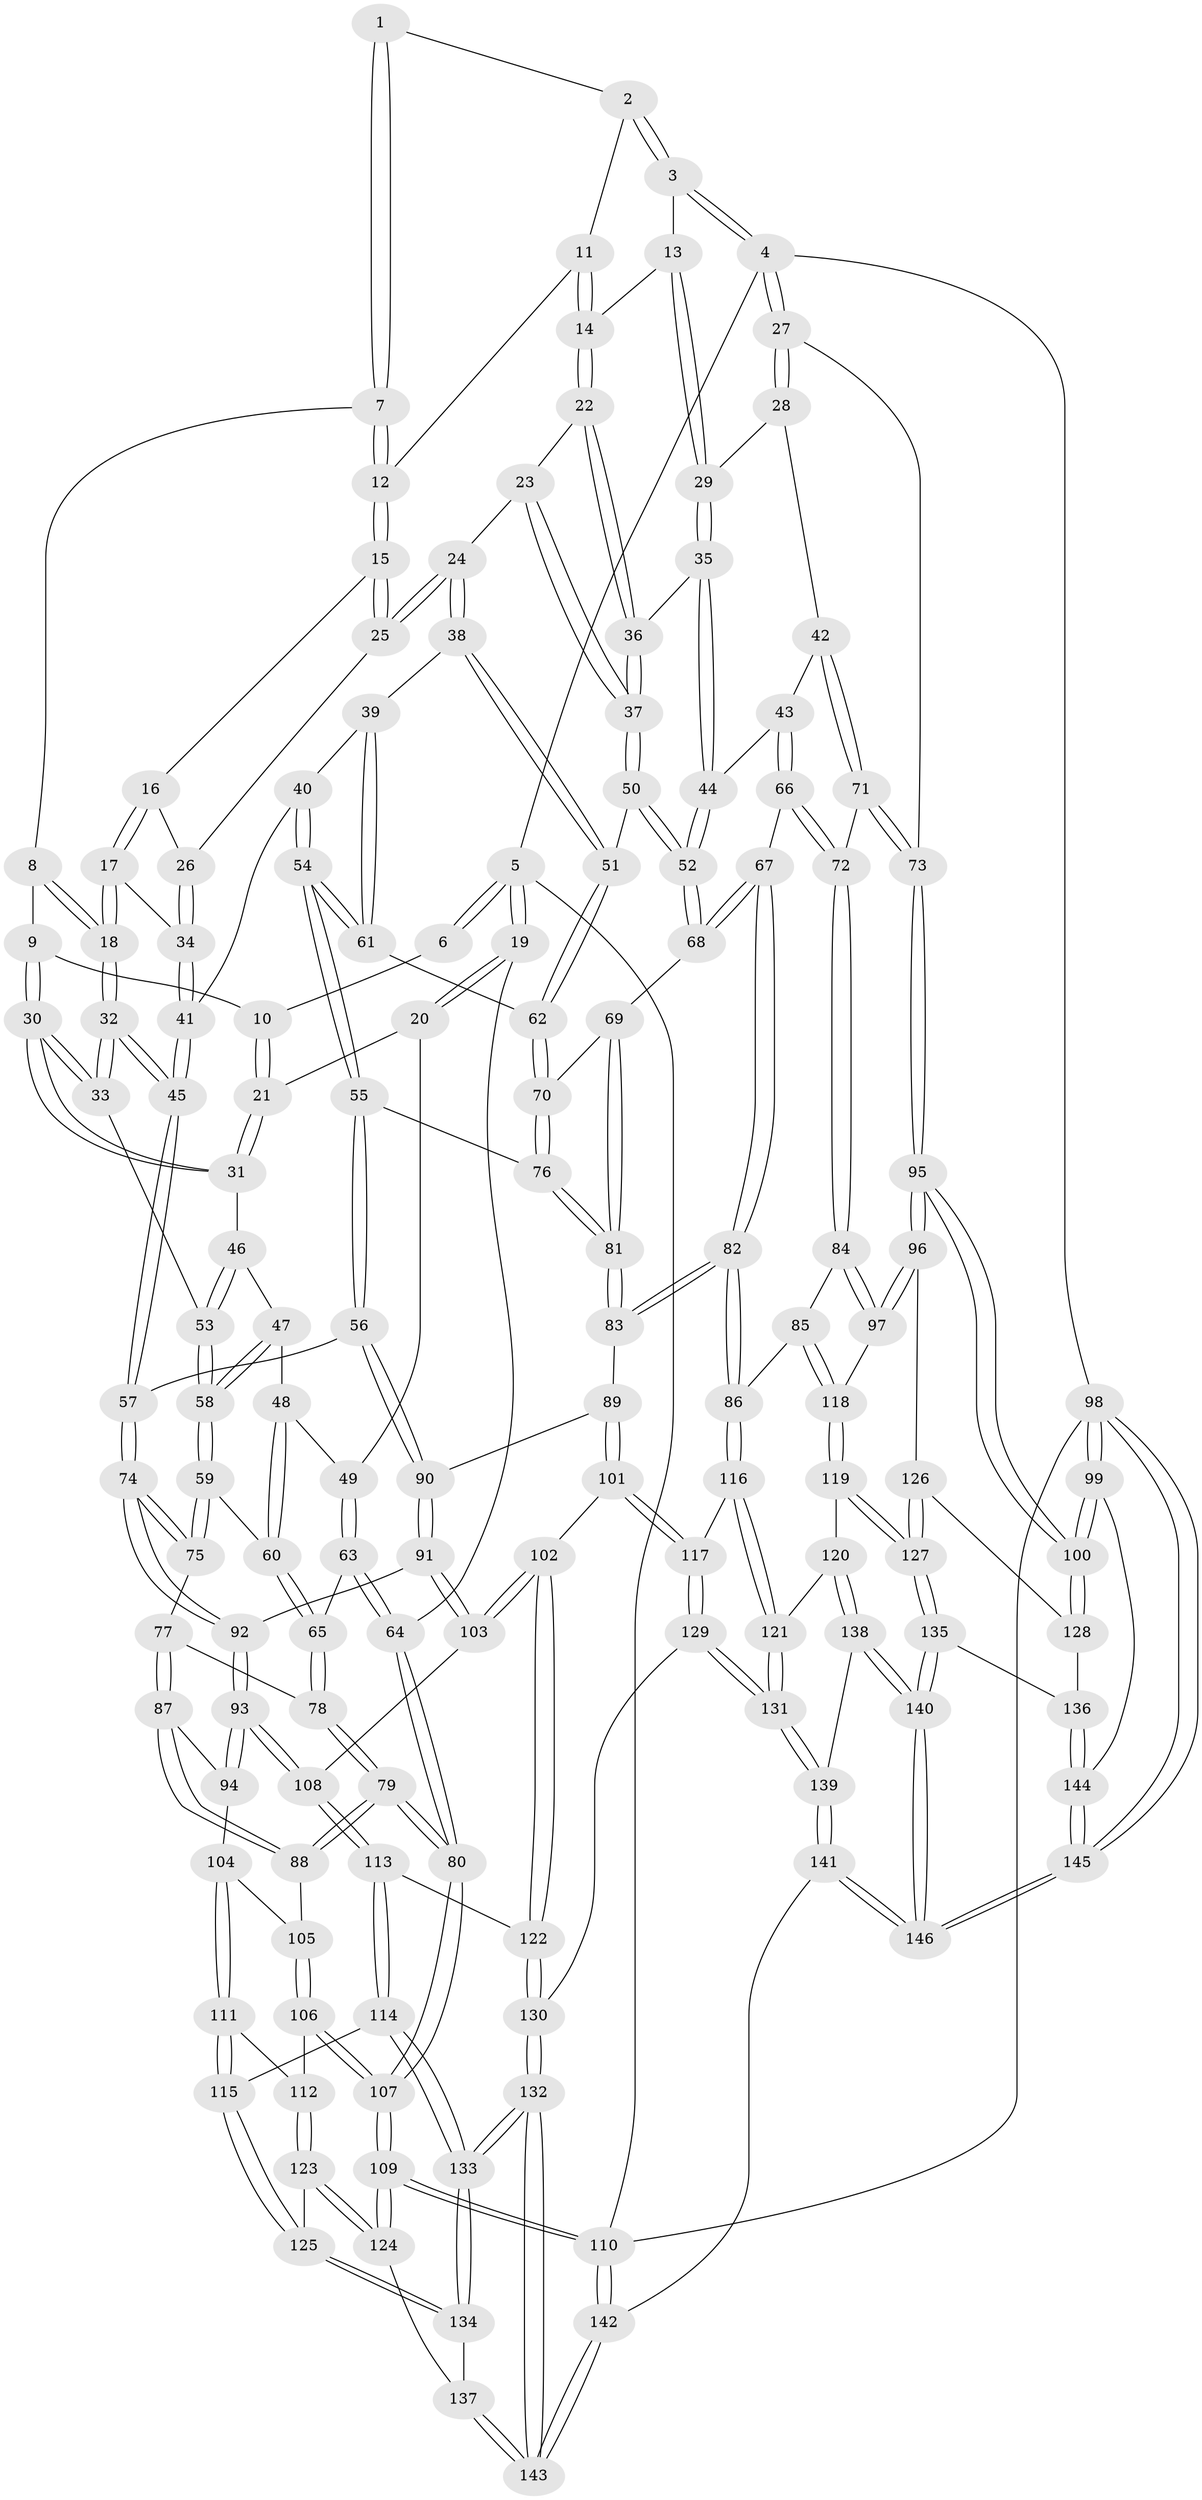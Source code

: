 // Generated by graph-tools (version 1.1) at 2025/51/03/09/25 03:51:05]
// undirected, 146 vertices, 362 edges
graph export_dot {
graph [start="1"]
  node [color=gray90,style=filled];
  1 [pos="+0.31824411832662064+0"];
  2 [pos="+0.5844560063422214+0"];
  3 [pos="+0.9115783187654432+0"];
  4 [pos="+1+0"];
  5 [pos="+0+0"];
  6 [pos="+0.28861085498177114+0"];
  7 [pos="+0.36729071556523446+0"];
  8 [pos="+0.36517058955657994+0"];
  9 [pos="+0.24106665494341192+0.1230738432916067"];
  10 [pos="+0.164087724276998+0.05909563962208729"];
  11 [pos="+0.5717038740431349+0.03186406798694519"];
  12 [pos="+0.5050937682252004+0.07295733474531564"];
  13 [pos="+0.8136546289258781+0"];
  14 [pos="+0.669010163356844+0.09817470379640718"];
  15 [pos="+0.5064263056161555+0.0839783011046176"];
  16 [pos="+0.49882450379199966+0.09674936614062381"];
  17 [pos="+0.4405661763102378+0.16568120582305565"];
  18 [pos="+0.3753326672154561+0.16236512984736098"];
  19 [pos="+0+0"];
  20 [pos="+0.010320212303124255+0.10645001709986084"];
  21 [pos="+0.06754449727930137+0.12052942823791878"];
  22 [pos="+0.6617692974489254+0.11555838417845841"];
  23 [pos="+0.6511973516724991+0.1279524455176383"];
  24 [pos="+0.5927363312122155+0.16866846956433668"];
  25 [pos="+0.5768334075794095+0.1588854638916347"];
  26 [pos="+0.5055066596026979+0.16760595589583202"];
  27 [pos="+1+0.09823366503447287"];
  28 [pos="+0.886934095388049+0.139490050865"];
  29 [pos="+0.8348005359485504+0.0702905955599081"];
  30 [pos="+0.25608284629176853+0.22764675750777716"];
  31 [pos="+0.0906953971383006+0.1516416675075595"];
  32 [pos="+0.3113957156162439+0.24918924675575418"];
  33 [pos="+0.2588405774647278+0.23150161323736734"];
  34 [pos="+0.47233858658488526+0.19044972593745071"];
  35 [pos="+0.7773550394391135+0.20011727972450027"];
  36 [pos="+0.7379811764796773+0.20604537228812894"];
  37 [pos="+0.6931156316062079+0.26317268180722303"];
  38 [pos="+0.5778329920032994+0.23508141492240509"];
  39 [pos="+0.5773679877315041+0.23551254277811687"];
  40 [pos="+0.5017183102145811+0.22920532120547432"];
  41 [pos="+0.4869702432146655+0.21959130606313826"];
  42 [pos="+0.9197232509717089+0.2552894556597231"];
  43 [pos="+0.836724172931466+0.2723456389501509"];
  44 [pos="+0.8123864212360614+0.26495114791680013"];
  45 [pos="+0.3466947220117426+0.3109690765976899"];
  46 [pos="+0.0928096494182217+0.21889525475385388"];
  47 [pos="+0.07260153313615637+0.2585707234437004"];
  48 [pos="+0.06113118697397888+0.27076604786980035"];
  49 [pos="+0.04428123273822711+0.27800743467310446"];
  50 [pos="+0.6897817178185365+0.2737670743511397"];
  51 [pos="+0.68675094288623+0.2734702295699293"];
  52 [pos="+0.7178722984288012+0.31151157610307256"];
  53 [pos="+0.16907362525004782+0.29828311242605426"];
  54 [pos="+0.4604326320468673+0.3455617112193752"];
  55 [pos="+0.423916956815146+0.39409992632590807"];
  56 [pos="+0.4167085007728848+0.39655772358939856"];
  57 [pos="+0.3722661403410665+0.3846430269205514"];
  58 [pos="+0.16332685360191668+0.30663285527334916"];
  59 [pos="+0.15183427505207225+0.32918836196525814"];
  60 [pos="+0.13732055831066659+0.33664681737291774"];
  61 [pos="+0.5724607943452+0.26056691483109223"];
  62 [pos="+0.5898857571596026+0.3459754474292125"];
  63 [pos="+0+0.31888058376849476"];
  64 [pos="+0+0.3896305289985044"];
  65 [pos="+0.12647952895524828+0.34564935286309656"];
  66 [pos="+0.809899120874062+0.3971858513601918"];
  67 [pos="+0.7613199438127698+0.39340778215738176"];
  68 [pos="+0.7179975507987333+0.3408832890907575"];
  69 [pos="+0.6529871564566281+0.37463815757827323"];
  70 [pos="+0.5893828499411049+0.3523281860427505"];
  71 [pos="+1+0.34471043398902074"];
  72 [pos="+0.9031147424297542+0.4524670152968263"];
  73 [pos="+1+0.33570772452936604"];
  74 [pos="+0.2840422702235027+0.46241797900190595"];
  75 [pos="+0.25957971220366305+0.4540953116889238"];
  76 [pos="+0.5381959940387676+0.3952304580109165"];
  77 [pos="+0.14242528115384012+0.46046608761672375"];
  78 [pos="+0.10785659754186172+0.392425315939069"];
  79 [pos="+0+0.47527631074745896"];
  80 [pos="+0+0.47167632438245133"];
  81 [pos="+0.6475816735117911+0.5238148046093695"];
  82 [pos="+0.6646409237018036+0.5540537311155675"];
  83 [pos="+0.6585738234327542+0.5499543011414217"];
  84 [pos="+0.8970050816965699+0.47123036520903633"];
  85 [pos="+0.7059075813087742+0.587470883406121"];
  86 [pos="+0.6843806057023145+0.5830998189547172"];
  87 [pos="+0.07970315837221262+0.5232545841731625"];
  88 [pos="+0.004685782983351531+0.534693277591447"];
  89 [pos="+0.5211761688343173+0.5516701008431534"];
  90 [pos="+0.4797650696919367+0.5393384949471259"];
  91 [pos="+0.43765904102298236+0.5872124083729842"];
  92 [pos="+0.27550958868032066+0.5559012956593715"];
  93 [pos="+0.2648778365072818+0.5787681884800143"];
  94 [pos="+0.17605929636276862+0.5840626925421556"];
  95 [pos="+1+0.6920097586646121"];
  96 [pos="+0.9919034389561908+0.6689693141285847"];
  97 [pos="+0.9460831072388645+0.643567056469005"];
  98 [pos="+1+1"];
  99 [pos="+1+1"];
  100 [pos="+1+0.8604245256920156"];
  101 [pos="+0.5102655762434877+0.7182030235517574"];
  102 [pos="+0.44708742453240596+0.7061734554835907"];
  103 [pos="+0.4302788407383002+0.6680059303462562"];
  104 [pos="+0.13249173946981183+0.6384338295014167"];
  105 [pos="+0.021339515110257515+0.5617846229629178"];
  106 [pos="+0.06987595613444696+0.6855500611132489"];
  107 [pos="+0+0.8727836786838183"];
  108 [pos="+0.2730560077498754+0.6251820768817535"];
  109 [pos="+0+0.9249112320546102"];
  110 [pos="+0+1"];
  111 [pos="+0.1184197133687251+0.6930319309412045"];
  112 [pos="+0.09528028360512879+0.6941944044454006"];
  113 [pos="+0.25332744134708757+0.7329236117657456"];
  114 [pos="+0.23430264460924885+0.7577141462003651"];
  115 [pos="+0.2035944005179347+0.753492091898692"];
  116 [pos="+0.6325146180932665+0.6812697373474412"];
  117 [pos="+0.5134385395534047+0.7197193656260212"];
  118 [pos="+0.8091761887248278+0.6697611611590388"];
  119 [pos="+0.796911312570795+0.8132611101330516"];
  120 [pos="+0.689287701696614+0.8238143537547457"];
  121 [pos="+0.6814886071401789+0.821607213242024"];
  122 [pos="+0.4096511576663449+0.7405976676815411"];
  123 [pos="+0.047451300765292165+0.8272544114666056"];
  124 [pos="+0+0.892661251065305"];
  125 [pos="+0.07737297028346539+0.8256948086757824"];
  126 [pos="+0.9658192080899489+0.7088648522644566"];
  127 [pos="+0.806596422861793+0.821011673109068"];
  128 [pos="+0.9192758098930754+0.845131663595033"];
  129 [pos="+0.5306924056803884+0.8320162075785003"];
  130 [pos="+0.4022167448418602+0.8560239702279301"];
  131 [pos="+0.5795575144736055+0.8797687312045063"];
  132 [pos="+0.31007495197145324+0.9708255642121262"];
  133 [pos="+0.27174947867844335+0.903838998209448"];
  134 [pos="+0.13944220334584725+0.8793933781734535"];
  135 [pos="+0.8461532803560478+0.8695859061960026"];
  136 [pos="+0.8637909838771648+0.8749057083091082"];
  137 [pos="+0.08947632617312179+0.9371846940475089"];
  138 [pos="+0.7109002388144139+0.9289650036340595"];
  139 [pos="+0.5688470900779762+0.939887939217537"];
  140 [pos="+0.7462255782581136+1"];
  141 [pos="+0.5112336257430309+1"];
  142 [pos="+0.3383003457438143+1"];
  143 [pos="+0.3189342764439153+1"];
  144 [pos="+0.8701053311842024+0.8838713454253343"];
  145 [pos="+1+1"];
  146 [pos="+0.6947615356032766+1"];
  1 -- 2;
  1 -- 7;
  1 -- 7;
  2 -- 3;
  2 -- 3;
  2 -- 11;
  3 -- 4;
  3 -- 4;
  3 -- 13;
  4 -- 5;
  4 -- 27;
  4 -- 27;
  4 -- 98;
  5 -- 6;
  5 -- 6;
  5 -- 19;
  5 -- 19;
  5 -- 110;
  6 -- 10;
  7 -- 8;
  7 -- 12;
  7 -- 12;
  8 -- 9;
  8 -- 18;
  8 -- 18;
  9 -- 10;
  9 -- 30;
  9 -- 30;
  10 -- 21;
  10 -- 21;
  11 -- 12;
  11 -- 14;
  11 -- 14;
  12 -- 15;
  12 -- 15;
  13 -- 14;
  13 -- 29;
  13 -- 29;
  14 -- 22;
  14 -- 22;
  15 -- 16;
  15 -- 25;
  15 -- 25;
  16 -- 17;
  16 -- 17;
  16 -- 26;
  17 -- 18;
  17 -- 18;
  17 -- 34;
  18 -- 32;
  18 -- 32;
  19 -- 20;
  19 -- 20;
  19 -- 64;
  20 -- 21;
  20 -- 49;
  21 -- 31;
  21 -- 31;
  22 -- 23;
  22 -- 36;
  22 -- 36;
  23 -- 24;
  23 -- 37;
  23 -- 37;
  24 -- 25;
  24 -- 25;
  24 -- 38;
  24 -- 38;
  25 -- 26;
  26 -- 34;
  26 -- 34;
  27 -- 28;
  27 -- 28;
  27 -- 73;
  28 -- 29;
  28 -- 42;
  29 -- 35;
  29 -- 35;
  30 -- 31;
  30 -- 31;
  30 -- 33;
  30 -- 33;
  31 -- 46;
  32 -- 33;
  32 -- 33;
  32 -- 45;
  32 -- 45;
  33 -- 53;
  34 -- 41;
  34 -- 41;
  35 -- 36;
  35 -- 44;
  35 -- 44;
  36 -- 37;
  36 -- 37;
  37 -- 50;
  37 -- 50;
  38 -- 39;
  38 -- 51;
  38 -- 51;
  39 -- 40;
  39 -- 61;
  39 -- 61;
  40 -- 41;
  40 -- 54;
  40 -- 54;
  41 -- 45;
  41 -- 45;
  42 -- 43;
  42 -- 71;
  42 -- 71;
  43 -- 44;
  43 -- 66;
  43 -- 66;
  44 -- 52;
  44 -- 52;
  45 -- 57;
  45 -- 57;
  46 -- 47;
  46 -- 53;
  46 -- 53;
  47 -- 48;
  47 -- 58;
  47 -- 58;
  48 -- 49;
  48 -- 60;
  48 -- 60;
  49 -- 63;
  49 -- 63;
  50 -- 51;
  50 -- 52;
  50 -- 52;
  51 -- 62;
  51 -- 62;
  52 -- 68;
  52 -- 68;
  53 -- 58;
  53 -- 58;
  54 -- 55;
  54 -- 55;
  54 -- 61;
  54 -- 61;
  55 -- 56;
  55 -- 56;
  55 -- 76;
  56 -- 57;
  56 -- 90;
  56 -- 90;
  57 -- 74;
  57 -- 74;
  58 -- 59;
  58 -- 59;
  59 -- 60;
  59 -- 75;
  59 -- 75;
  60 -- 65;
  60 -- 65;
  61 -- 62;
  62 -- 70;
  62 -- 70;
  63 -- 64;
  63 -- 64;
  63 -- 65;
  64 -- 80;
  64 -- 80;
  65 -- 78;
  65 -- 78;
  66 -- 67;
  66 -- 72;
  66 -- 72;
  67 -- 68;
  67 -- 68;
  67 -- 82;
  67 -- 82;
  68 -- 69;
  69 -- 70;
  69 -- 81;
  69 -- 81;
  70 -- 76;
  70 -- 76;
  71 -- 72;
  71 -- 73;
  71 -- 73;
  72 -- 84;
  72 -- 84;
  73 -- 95;
  73 -- 95;
  74 -- 75;
  74 -- 75;
  74 -- 92;
  74 -- 92;
  75 -- 77;
  76 -- 81;
  76 -- 81;
  77 -- 78;
  77 -- 87;
  77 -- 87;
  78 -- 79;
  78 -- 79;
  79 -- 80;
  79 -- 80;
  79 -- 88;
  79 -- 88;
  80 -- 107;
  80 -- 107;
  81 -- 83;
  81 -- 83;
  82 -- 83;
  82 -- 83;
  82 -- 86;
  82 -- 86;
  83 -- 89;
  84 -- 85;
  84 -- 97;
  84 -- 97;
  85 -- 86;
  85 -- 118;
  85 -- 118;
  86 -- 116;
  86 -- 116;
  87 -- 88;
  87 -- 88;
  87 -- 94;
  88 -- 105;
  89 -- 90;
  89 -- 101;
  89 -- 101;
  90 -- 91;
  90 -- 91;
  91 -- 92;
  91 -- 103;
  91 -- 103;
  92 -- 93;
  92 -- 93;
  93 -- 94;
  93 -- 94;
  93 -- 108;
  93 -- 108;
  94 -- 104;
  95 -- 96;
  95 -- 96;
  95 -- 100;
  95 -- 100;
  96 -- 97;
  96 -- 97;
  96 -- 126;
  97 -- 118;
  98 -- 99;
  98 -- 99;
  98 -- 145;
  98 -- 145;
  98 -- 110;
  99 -- 100;
  99 -- 100;
  99 -- 144;
  100 -- 128;
  100 -- 128;
  101 -- 102;
  101 -- 117;
  101 -- 117;
  102 -- 103;
  102 -- 103;
  102 -- 122;
  102 -- 122;
  103 -- 108;
  104 -- 105;
  104 -- 111;
  104 -- 111;
  105 -- 106;
  105 -- 106;
  106 -- 107;
  106 -- 107;
  106 -- 112;
  107 -- 109;
  107 -- 109;
  108 -- 113;
  108 -- 113;
  109 -- 110;
  109 -- 110;
  109 -- 124;
  109 -- 124;
  110 -- 142;
  110 -- 142;
  111 -- 112;
  111 -- 115;
  111 -- 115;
  112 -- 123;
  112 -- 123;
  113 -- 114;
  113 -- 114;
  113 -- 122;
  114 -- 115;
  114 -- 133;
  114 -- 133;
  115 -- 125;
  115 -- 125;
  116 -- 117;
  116 -- 121;
  116 -- 121;
  117 -- 129;
  117 -- 129;
  118 -- 119;
  118 -- 119;
  119 -- 120;
  119 -- 127;
  119 -- 127;
  120 -- 121;
  120 -- 138;
  120 -- 138;
  121 -- 131;
  121 -- 131;
  122 -- 130;
  122 -- 130;
  123 -- 124;
  123 -- 124;
  123 -- 125;
  124 -- 137;
  125 -- 134;
  125 -- 134;
  126 -- 127;
  126 -- 127;
  126 -- 128;
  127 -- 135;
  127 -- 135;
  128 -- 136;
  129 -- 130;
  129 -- 131;
  129 -- 131;
  130 -- 132;
  130 -- 132;
  131 -- 139;
  131 -- 139;
  132 -- 133;
  132 -- 133;
  132 -- 143;
  132 -- 143;
  133 -- 134;
  133 -- 134;
  134 -- 137;
  135 -- 136;
  135 -- 140;
  135 -- 140;
  136 -- 144;
  136 -- 144;
  137 -- 143;
  137 -- 143;
  138 -- 139;
  138 -- 140;
  138 -- 140;
  139 -- 141;
  139 -- 141;
  140 -- 146;
  140 -- 146;
  141 -- 142;
  141 -- 146;
  141 -- 146;
  142 -- 143;
  142 -- 143;
  144 -- 145;
  144 -- 145;
  145 -- 146;
  145 -- 146;
}
